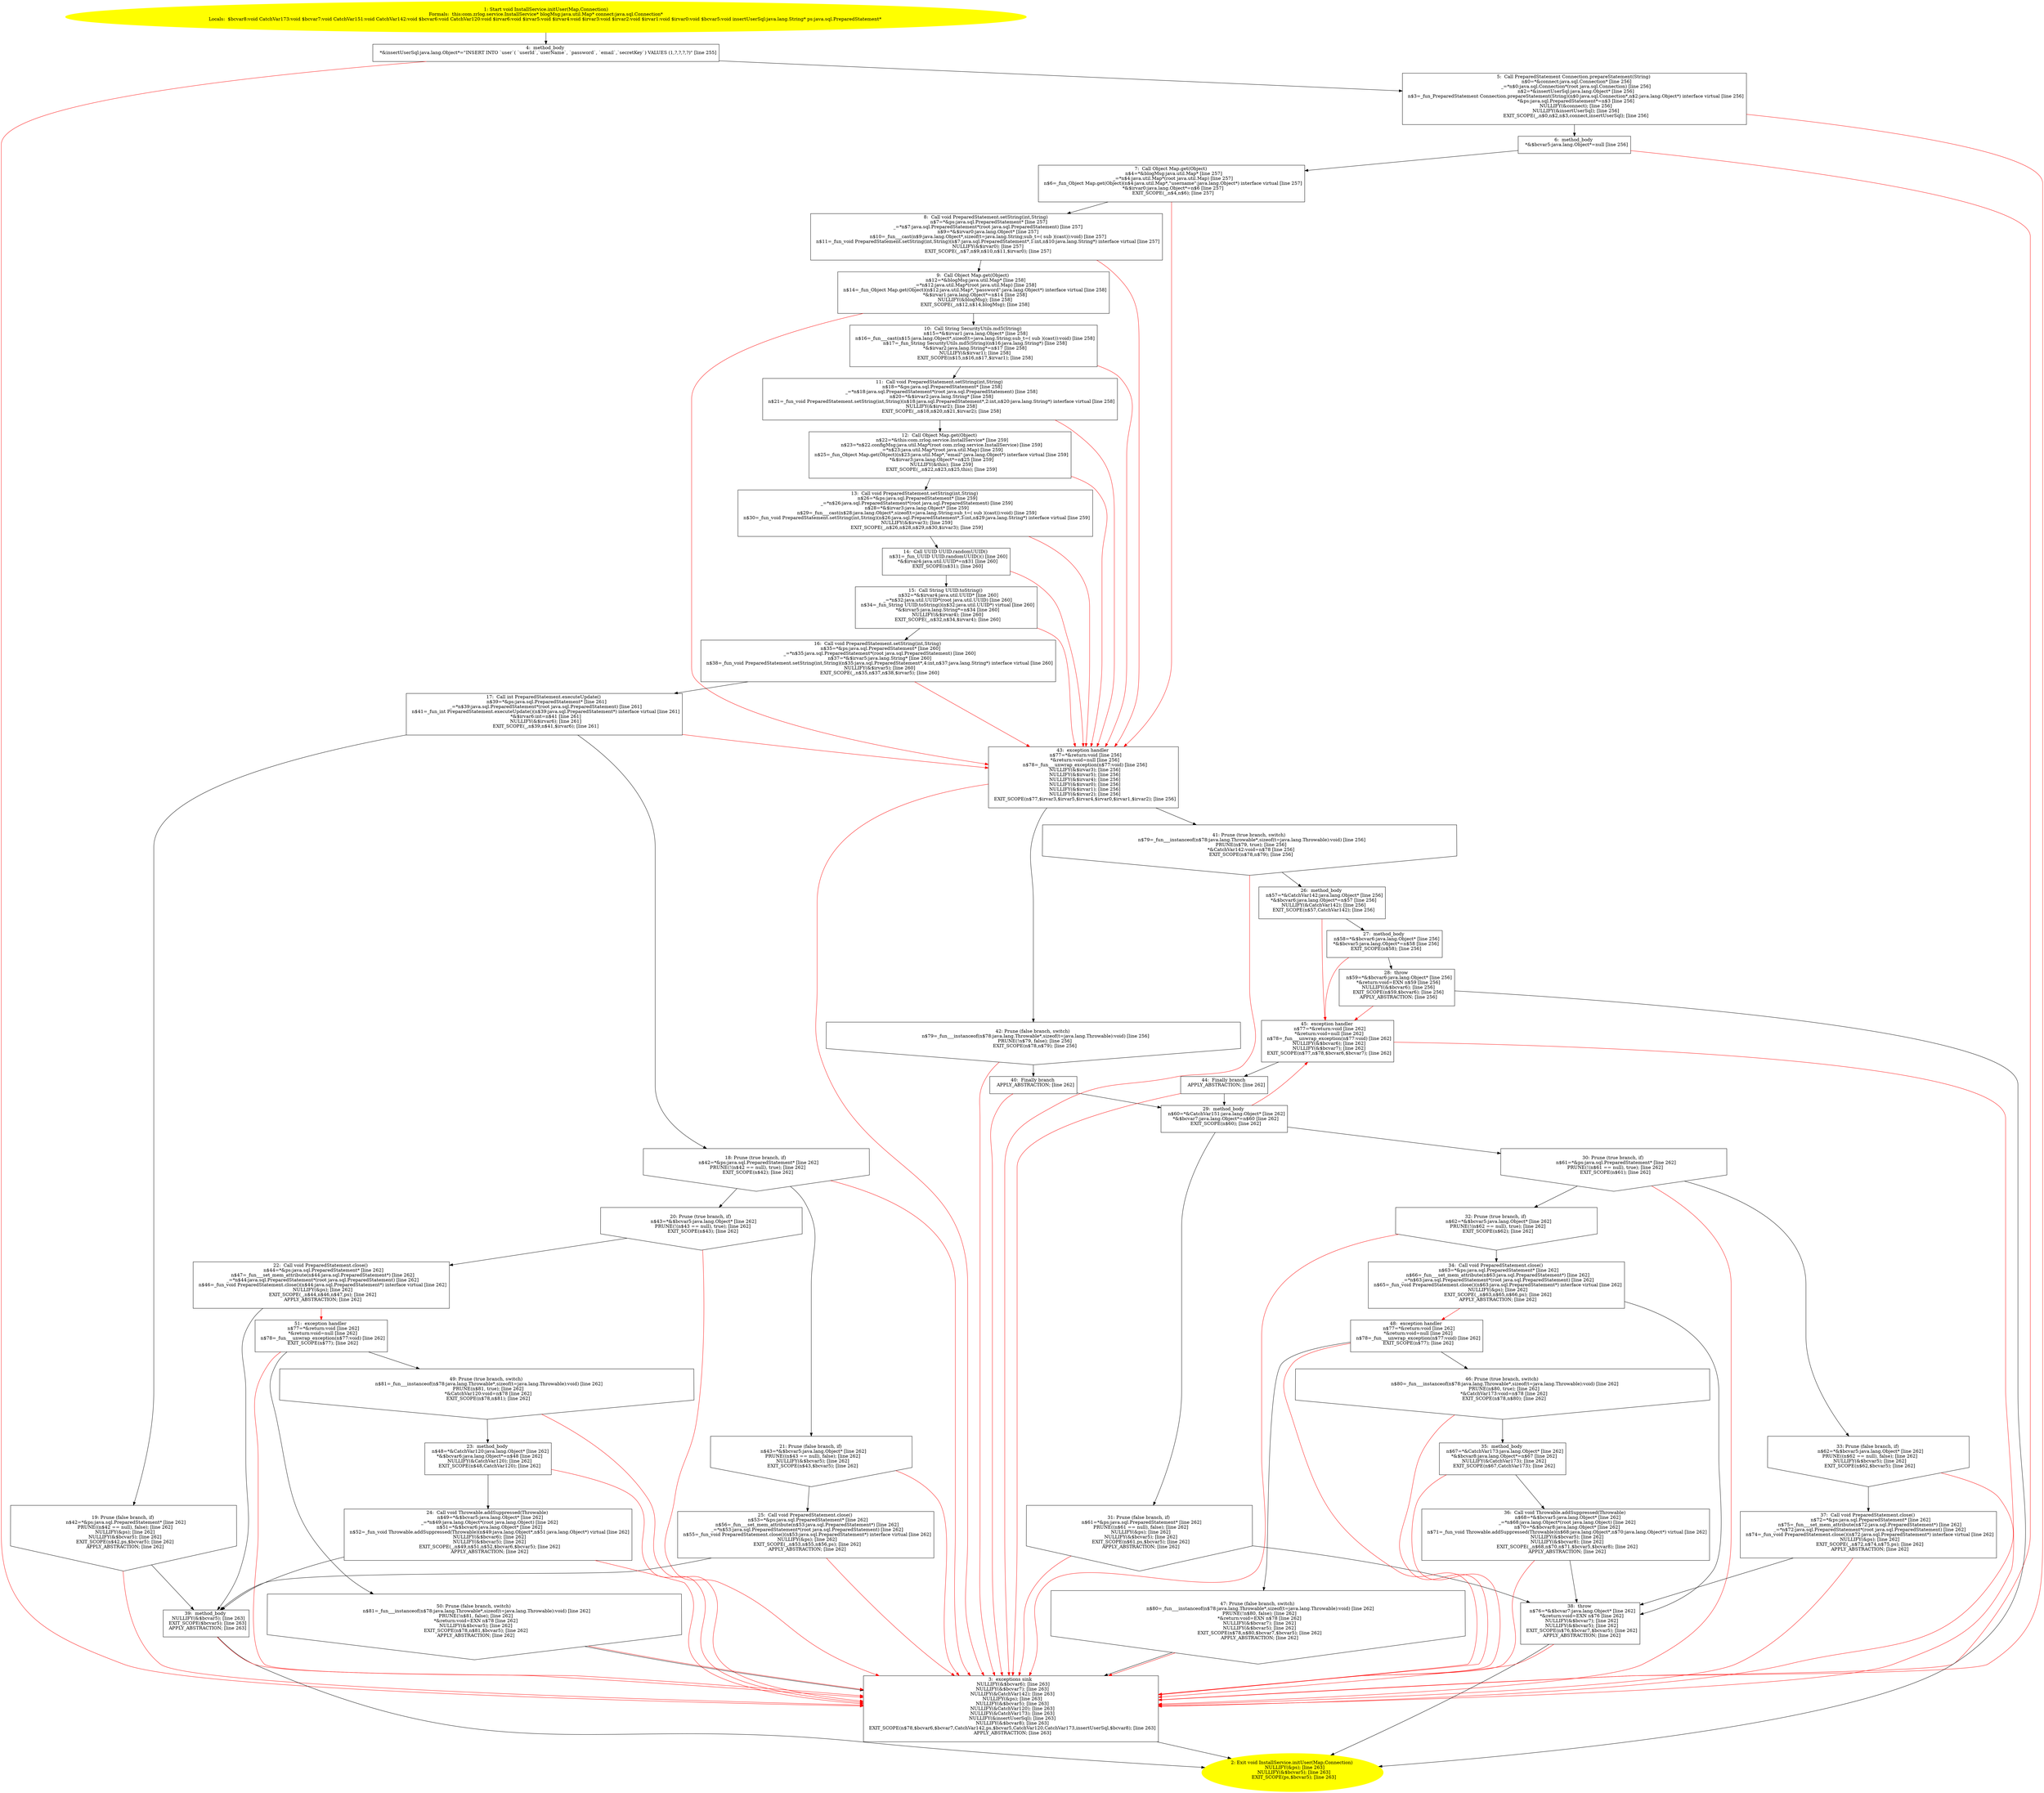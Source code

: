 /* @generated */
digraph cfg {
"com.zrlog.service.InstallService.initUser(java.util.Map,java.sql.Connection):void.2f64af1776aefc30ff9d631be40a7715_1" [label="1: Start void InstallService.initUser(Map,Connection)\nFormals:  this:com.zrlog.service.InstallService* blogMsg:java.util.Map* connect:java.sql.Connection*\nLocals:  $bcvar8:void CatchVar173:void $bcvar7:void CatchVar151:void CatchVar142:void $bcvar6:void CatchVar120:void $irvar6:void $irvar5:void $irvar4:void $irvar3:void $irvar2:void $irvar1:void $irvar0:void $bcvar5:void insertUserSql:java.lang.String* ps:java.sql.PreparedStatement* \n  " color=yellow style=filled]
	

	 "com.zrlog.service.InstallService.initUser(java.util.Map,java.sql.Connection):void.2f64af1776aefc30ff9d631be40a7715_1" -> "com.zrlog.service.InstallService.initUser(java.util.Map,java.sql.Connection):void.2f64af1776aefc30ff9d631be40a7715_4" ;
"com.zrlog.service.InstallService.initUser(java.util.Map,java.sql.Connection):void.2f64af1776aefc30ff9d631be40a7715_2" [label="2: Exit void InstallService.initUser(Map,Connection) \n   NULLIFY(&ps); [line 263]\n  NULLIFY(&$bcvar5); [line 263]\n  EXIT_SCOPE(ps,$bcvar5); [line 263]\n " color=yellow style=filled]
	

"com.zrlog.service.InstallService.initUser(java.util.Map,java.sql.Connection):void.2f64af1776aefc30ff9d631be40a7715_3" [label="3:  exceptions sink \n   NULLIFY(&$bcvar6); [line 263]\n  NULLIFY(&$bcvar7); [line 263]\n  NULLIFY(&CatchVar142); [line 263]\n  NULLIFY(&ps); [line 263]\n  NULLIFY(&$bcvar5); [line 263]\n  NULLIFY(&CatchVar120); [line 263]\n  NULLIFY(&CatchVar173); [line 263]\n  NULLIFY(&insertUserSql); [line 263]\n  NULLIFY(&$bcvar8); [line 263]\n  EXIT_SCOPE(n$78,$bcvar6,$bcvar7,CatchVar142,ps,$bcvar5,CatchVar120,CatchVar173,insertUserSql,$bcvar8); [line 263]\n  APPLY_ABSTRACTION; [line 263]\n " shape="box"]
	

	 "com.zrlog.service.InstallService.initUser(java.util.Map,java.sql.Connection):void.2f64af1776aefc30ff9d631be40a7715_3" -> "com.zrlog.service.InstallService.initUser(java.util.Map,java.sql.Connection):void.2f64af1776aefc30ff9d631be40a7715_2" ;
"com.zrlog.service.InstallService.initUser(java.util.Map,java.sql.Connection):void.2f64af1776aefc30ff9d631be40a7715_4" [label="4:  method_body \n   *&insertUserSql:java.lang.Object*=\"INSERT INTO `user`( `userId`,`userName`, `password`, `email`,`secretKey`) VALUES (1,?,?,?,?)\" [line 255]\n " shape="box"]
	

	 "com.zrlog.service.InstallService.initUser(java.util.Map,java.sql.Connection):void.2f64af1776aefc30ff9d631be40a7715_4" -> "com.zrlog.service.InstallService.initUser(java.util.Map,java.sql.Connection):void.2f64af1776aefc30ff9d631be40a7715_5" ;
	 "com.zrlog.service.InstallService.initUser(java.util.Map,java.sql.Connection):void.2f64af1776aefc30ff9d631be40a7715_4" -> "com.zrlog.service.InstallService.initUser(java.util.Map,java.sql.Connection):void.2f64af1776aefc30ff9d631be40a7715_3" [color="red" ];
"com.zrlog.service.InstallService.initUser(java.util.Map,java.sql.Connection):void.2f64af1776aefc30ff9d631be40a7715_5" [label="5:  Call PreparedStatement Connection.prepareStatement(String) \n   n$0=*&connect:java.sql.Connection* [line 256]\n  _=*n$0:java.sql.Connection*(root java.sql.Connection) [line 256]\n  n$2=*&insertUserSql:java.lang.Object* [line 256]\n  n$3=_fun_PreparedStatement Connection.prepareStatement(String)(n$0:java.sql.Connection*,n$2:java.lang.Object*) interface virtual [line 256]\n  *&ps:java.sql.PreparedStatement*=n$3 [line 256]\n  NULLIFY(&connect); [line 256]\n  NULLIFY(&insertUserSql); [line 256]\n  EXIT_SCOPE(_,n$0,n$2,n$3,connect,insertUserSql); [line 256]\n " shape="box"]
	

	 "com.zrlog.service.InstallService.initUser(java.util.Map,java.sql.Connection):void.2f64af1776aefc30ff9d631be40a7715_5" -> "com.zrlog.service.InstallService.initUser(java.util.Map,java.sql.Connection):void.2f64af1776aefc30ff9d631be40a7715_6" ;
	 "com.zrlog.service.InstallService.initUser(java.util.Map,java.sql.Connection):void.2f64af1776aefc30ff9d631be40a7715_5" -> "com.zrlog.service.InstallService.initUser(java.util.Map,java.sql.Connection):void.2f64af1776aefc30ff9d631be40a7715_3" [color="red" ];
"com.zrlog.service.InstallService.initUser(java.util.Map,java.sql.Connection):void.2f64af1776aefc30ff9d631be40a7715_6" [label="6:  method_body \n   *&$bcvar5:java.lang.Object*=null [line 256]\n " shape="box"]
	

	 "com.zrlog.service.InstallService.initUser(java.util.Map,java.sql.Connection):void.2f64af1776aefc30ff9d631be40a7715_6" -> "com.zrlog.service.InstallService.initUser(java.util.Map,java.sql.Connection):void.2f64af1776aefc30ff9d631be40a7715_7" ;
	 "com.zrlog.service.InstallService.initUser(java.util.Map,java.sql.Connection):void.2f64af1776aefc30ff9d631be40a7715_6" -> "com.zrlog.service.InstallService.initUser(java.util.Map,java.sql.Connection):void.2f64af1776aefc30ff9d631be40a7715_3" [color="red" ];
"com.zrlog.service.InstallService.initUser(java.util.Map,java.sql.Connection):void.2f64af1776aefc30ff9d631be40a7715_7" [label="7:  Call Object Map.get(Object) \n   n$4=*&blogMsg:java.util.Map* [line 257]\n  _=*n$4:java.util.Map*(root java.util.Map) [line 257]\n  n$6=_fun_Object Map.get(Object)(n$4:java.util.Map*,\"username\":java.lang.Object*) interface virtual [line 257]\n  *&$irvar0:java.lang.Object*=n$6 [line 257]\n  EXIT_SCOPE(_,n$4,n$6); [line 257]\n " shape="box"]
	

	 "com.zrlog.service.InstallService.initUser(java.util.Map,java.sql.Connection):void.2f64af1776aefc30ff9d631be40a7715_7" -> "com.zrlog.service.InstallService.initUser(java.util.Map,java.sql.Connection):void.2f64af1776aefc30ff9d631be40a7715_8" ;
	 "com.zrlog.service.InstallService.initUser(java.util.Map,java.sql.Connection):void.2f64af1776aefc30ff9d631be40a7715_7" -> "com.zrlog.service.InstallService.initUser(java.util.Map,java.sql.Connection):void.2f64af1776aefc30ff9d631be40a7715_43" [color="red" ];
"com.zrlog.service.InstallService.initUser(java.util.Map,java.sql.Connection):void.2f64af1776aefc30ff9d631be40a7715_8" [label="8:  Call void PreparedStatement.setString(int,String) \n   n$7=*&ps:java.sql.PreparedStatement* [line 257]\n  _=*n$7:java.sql.PreparedStatement*(root java.sql.PreparedStatement) [line 257]\n  n$9=*&$irvar0:java.lang.Object* [line 257]\n  n$10=_fun___cast(n$9:java.lang.Object*,sizeof(t=java.lang.String;sub_t=( sub )(cast)):void) [line 257]\n  n$11=_fun_void PreparedStatement.setString(int,String)(n$7:java.sql.PreparedStatement*,1:int,n$10:java.lang.String*) interface virtual [line 257]\n  NULLIFY(&$irvar0); [line 257]\n  EXIT_SCOPE(_,n$7,n$9,n$10,n$11,$irvar0); [line 257]\n " shape="box"]
	

	 "com.zrlog.service.InstallService.initUser(java.util.Map,java.sql.Connection):void.2f64af1776aefc30ff9d631be40a7715_8" -> "com.zrlog.service.InstallService.initUser(java.util.Map,java.sql.Connection):void.2f64af1776aefc30ff9d631be40a7715_9" ;
	 "com.zrlog.service.InstallService.initUser(java.util.Map,java.sql.Connection):void.2f64af1776aefc30ff9d631be40a7715_8" -> "com.zrlog.service.InstallService.initUser(java.util.Map,java.sql.Connection):void.2f64af1776aefc30ff9d631be40a7715_43" [color="red" ];
"com.zrlog.service.InstallService.initUser(java.util.Map,java.sql.Connection):void.2f64af1776aefc30ff9d631be40a7715_9" [label="9:  Call Object Map.get(Object) \n   n$12=*&blogMsg:java.util.Map* [line 258]\n  _=*n$12:java.util.Map*(root java.util.Map) [line 258]\n  n$14=_fun_Object Map.get(Object)(n$12:java.util.Map*,\"password\":java.lang.Object*) interface virtual [line 258]\n  *&$irvar1:java.lang.Object*=n$14 [line 258]\n  NULLIFY(&blogMsg); [line 258]\n  EXIT_SCOPE(_,n$12,n$14,blogMsg); [line 258]\n " shape="box"]
	

	 "com.zrlog.service.InstallService.initUser(java.util.Map,java.sql.Connection):void.2f64af1776aefc30ff9d631be40a7715_9" -> "com.zrlog.service.InstallService.initUser(java.util.Map,java.sql.Connection):void.2f64af1776aefc30ff9d631be40a7715_10" ;
	 "com.zrlog.service.InstallService.initUser(java.util.Map,java.sql.Connection):void.2f64af1776aefc30ff9d631be40a7715_9" -> "com.zrlog.service.InstallService.initUser(java.util.Map,java.sql.Connection):void.2f64af1776aefc30ff9d631be40a7715_43" [color="red" ];
"com.zrlog.service.InstallService.initUser(java.util.Map,java.sql.Connection):void.2f64af1776aefc30ff9d631be40a7715_10" [label="10:  Call String SecurityUtils.md5(String) \n   n$15=*&$irvar1:java.lang.Object* [line 258]\n  n$16=_fun___cast(n$15:java.lang.Object*,sizeof(t=java.lang.String;sub_t=( sub )(cast)):void) [line 258]\n  n$17=_fun_String SecurityUtils.md5(String)(n$16:java.lang.String*) [line 258]\n  *&$irvar2:java.lang.String*=n$17 [line 258]\n  NULLIFY(&$irvar1); [line 258]\n  EXIT_SCOPE(n$15,n$16,n$17,$irvar1); [line 258]\n " shape="box"]
	

	 "com.zrlog.service.InstallService.initUser(java.util.Map,java.sql.Connection):void.2f64af1776aefc30ff9d631be40a7715_10" -> "com.zrlog.service.InstallService.initUser(java.util.Map,java.sql.Connection):void.2f64af1776aefc30ff9d631be40a7715_11" ;
	 "com.zrlog.service.InstallService.initUser(java.util.Map,java.sql.Connection):void.2f64af1776aefc30ff9d631be40a7715_10" -> "com.zrlog.service.InstallService.initUser(java.util.Map,java.sql.Connection):void.2f64af1776aefc30ff9d631be40a7715_43" [color="red" ];
"com.zrlog.service.InstallService.initUser(java.util.Map,java.sql.Connection):void.2f64af1776aefc30ff9d631be40a7715_11" [label="11:  Call void PreparedStatement.setString(int,String) \n   n$18=*&ps:java.sql.PreparedStatement* [line 258]\n  _=*n$18:java.sql.PreparedStatement*(root java.sql.PreparedStatement) [line 258]\n  n$20=*&$irvar2:java.lang.String* [line 258]\n  n$21=_fun_void PreparedStatement.setString(int,String)(n$18:java.sql.PreparedStatement*,2:int,n$20:java.lang.String*) interface virtual [line 258]\n  NULLIFY(&$irvar2); [line 258]\n  EXIT_SCOPE(_,n$18,n$20,n$21,$irvar2); [line 258]\n " shape="box"]
	

	 "com.zrlog.service.InstallService.initUser(java.util.Map,java.sql.Connection):void.2f64af1776aefc30ff9d631be40a7715_11" -> "com.zrlog.service.InstallService.initUser(java.util.Map,java.sql.Connection):void.2f64af1776aefc30ff9d631be40a7715_12" ;
	 "com.zrlog.service.InstallService.initUser(java.util.Map,java.sql.Connection):void.2f64af1776aefc30ff9d631be40a7715_11" -> "com.zrlog.service.InstallService.initUser(java.util.Map,java.sql.Connection):void.2f64af1776aefc30ff9d631be40a7715_43" [color="red" ];
"com.zrlog.service.InstallService.initUser(java.util.Map,java.sql.Connection):void.2f64af1776aefc30ff9d631be40a7715_12" [label="12:  Call Object Map.get(Object) \n   n$22=*&this:com.zrlog.service.InstallService* [line 259]\n  n$23=*n$22.configMsg:java.util.Map*(root com.zrlog.service.InstallService) [line 259]\n  _=*n$23:java.util.Map*(root java.util.Map) [line 259]\n  n$25=_fun_Object Map.get(Object)(n$23:java.util.Map*,\"email\":java.lang.Object*) interface virtual [line 259]\n  *&$irvar3:java.lang.Object*=n$25 [line 259]\n  NULLIFY(&this); [line 259]\n  EXIT_SCOPE(_,n$22,n$23,n$25,this); [line 259]\n " shape="box"]
	

	 "com.zrlog.service.InstallService.initUser(java.util.Map,java.sql.Connection):void.2f64af1776aefc30ff9d631be40a7715_12" -> "com.zrlog.service.InstallService.initUser(java.util.Map,java.sql.Connection):void.2f64af1776aefc30ff9d631be40a7715_13" ;
	 "com.zrlog.service.InstallService.initUser(java.util.Map,java.sql.Connection):void.2f64af1776aefc30ff9d631be40a7715_12" -> "com.zrlog.service.InstallService.initUser(java.util.Map,java.sql.Connection):void.2f64af1776aefc30ff9d631be40a7715_43" [color="red" ];
"com.zrlog.service.InstallService.initUser(java.util.Map,java.sql.Connection):void.2f64af1776aefc30ff9d631be40a7715_13" [label="13:  Call void PreparedStatement.setString(int,String) \n   n$26=*&ps:java.sql.PreparedStatement* [line 259]\n  _=*n$26:java.sql.PreparedStatement*(root java.sql.PreparedStatement) [line 259]\n  n$28=*&$irvar3:java.lang.Object* [line 259]\n  n$29=_fun___cast(n$28:java.lang.Object*,sizeof(t=java.lang.String;sub_t=( sub )(cast)):void) [line 259]\n  n$30=_fun_void PreparedStatement.setString(int,String)(n$26:java.sql.PreparedStatement*,3:int,n$29:java.lang.String*) interface virtual [line 259]\n  NULLIFY(&$irvar3); [line 259]\n  EXIT_SCOPE(_,n$26,n$28,n$29,n$30,$irvar3); [line 259]\n " shape="box"]
	

	 "com.zrlog.service.InstallService.initUser(java.util.Map,java.sql.Connection):void.2f64af1776aefc30ff9d631be40a7715_13" -> "com.zrlog.service.InstallService.initUser(java.util.Map,java.sql.Connection):void.2f64af1776aefc30ff9d631be40a7715_14" ;
	 "com.zrlog.service.InstallService.initUser(java.util.Map,java.sql.Connection):void.2f64af1776aefc30ff9d631be40a7715_13" -> "com.zrlog.service.InstallService.initUser(java.util.Map,java.sql.Connection):void.2f64af1776aefc30ff9d631be40a7715_43" [color="red" ];
"com.zrlog.service.InstallService.initUser(java.util.Map,java.sql.Connection):void.2f64af1776aefc30ff9d631be40a7715_14" [label="14:  Call UUID UUID.randomUUID() \n   n$31=_fun_UUID UUID.randomUUID()() [line 260]\n  *&$irvar4:java.util.UUID*=n$31 [line 260]\n  EXIT_SCOPE(n$31); [line 260]\n " shape="box"]
	

	 "com.zrlog.service.InstallService.initUser(java.util.Map,java.sql.Connection):void.2f64af1776aefc30ff9d631be40a7715_14" -> "com.zrlog.service.InstallService.initUser(java.util.Map,java.sql.Connection):void.2f64af1776aefc30ff9d631be40a7715_15" ;
	 "com.zrlog.service.InstallService.initUser(java.util.Map,java.sql.Connection):void.2f64af1776aefc30ff9d631be40a7715_14" -> "com.zrlog.service.InstallService.initUser(java.util.Map,java.sql.Connection):void.2f64af1776aefc30ff9d631be40a7715_43" [color="red" ];
"com.zrlog.service.InstallService.initUser(java.util.Map,java.sql.Connection):void.2f64af1776aefc30ff9d631be40a7715_15" [label="15:  Call String UUID.toString() \n   n$32=*&$irvar4:java.util.UUID* [line 260]\n  _=*n$32:java.util.UUID*(root java.util.UUID) [line 260]\n  n$34=_fun_String UUID.toString()(n$32:java.util.UUID*) virtual [line 260]\n  *&$irvar5:java.lang.String*=n$34 [line 260]\n  NULLIFY(&$irvar4); [line 260]\n  EXIT_SCOPE(_,n$32,n$34,$irvar4); [line 260]\n " shape="box"]
	

	 "com.zrlog.service.InstallService.initUser(java.util.Map,java.sql.Connection):void.2f64af1776aefc30ff9d631be40a7715_15" -> "com.zrlog.service.InstallService.initUser(java.util.Map,java.sql.Connection):void.2f64af1776aefc30ff9d631be40a7715_16" ;
	 "com.zrlog.service.InstallService.initUser(java.util.Map,java.sql.Connection):void.2f64af1776aefc30ff9d631be40a7715_15" -> "com.zrlog.service.InstallService.initUser(java.util.Map,java.sql.Connection):void.2f64af1776aefc30ff9d631be40a7715_43" [color="red" ];
"com.zrlog.service.InstallService.initUser(java.util.Map,java.sql.Connection):void.2f64af1776aefc30ff9d631be40a7715_16" [label="16:  Call void PreparedStatement.setString(int,String) \n   n$35=*&ps:java.sql.PreparedStatement* [line 260]\n  _=*n$35:java.sql.PreparedStatement*(root java.sql.PreparedStatement) [line 260]\n  n$37=*&$irvar5:java.lang.String* [line 260]\n  n$38=_fun_void PreparedStatement.setString(int,String)(n$35:java.sql.PreparedStatement*,4:int,n$37:java.lang.String*) interface virtual [line 260]\n  NULLIFY(&$irvar5); [line 260]\n  EXIT_SCOPE(_,n$35,n$37,n$38,$irvar5); [line 260]\n " shape="box"]
	

	 "com.zrlog.service.InstallService.initUser(java.util.Map,java.sql.Connection):void.2f64af1776aefc30ff9d631be40a7715_16" -> "com.zrlog.service.InstallService.initUser(java.util.Map,java.sql.Connection):void.2f64af1776aefc30ff9d631be40a7715_17" ;
	 "com.zrlog.service.InstallService.initUser(java.util.Map,java.sql.Connection):void.2f64af1776aefc30ff9d631be40a7715_16" -> "com.zrlog.service.InstallService.initUser(java.util.Map,java.sql.Connection):void.2f64af1776aefc30ff9d631be40a7715_43" [color="red" ];
"com.zrlog.service.InstallService.initUser(java.util.Map,java.sql.Connection):void.2f64af1776aefc30ff9d631be40a7715_17" [label="17:  Call int PreparedStatement.executeUpdate() \n   n$39=*&ps:java.sql.PreparedStatement* [line 261]\n  _=*n$39:java.sql.PreparedStatement*(root java.sql.PreparedStatement) [line 261]\n  n$41=_fun_int PreparedStatement.executeUpdate()(n$39:java.sql.PreparedStatement*) interface virtual [line 261]\n  *&$irvar6:int=n$41 [line 261]\n  NULLIFY(&$irvar6); [line 261]\n  EXIT_SCOPE(_,n$39,n$41,$irvar6); [line 261]\n " shape="box"]
	

	 "com.zrlog.service.InstallService.initUser(java.util.Map,java.sql.Connection):void.2f64af1776aefc30ff9d631be40a7715_17" -> "com.zrlog.service.InstallService.initUser(java.util.Map,java.sql.Connection):void.2f64af1776aefc30ff9d631be40a7715_18" ;
	 "com.zrlog.service.InstallService.initUser(java.util.Map,java.sql.Connection):void.2f64af1776aefc30ff9d631be40a7715_17" -> "com.zrlog.service.InstallService.initUser(java.util.Map,java.sql.Connection):void.2f64af1776aefc30ff9d631be40a7715_19" ;
	 "com.zrlog.service.InstallService.initUser(java.util.Map,java.sql.Connection):void.2f64af1776aefc30ff9d631be40a7715_17" -> "com.zrlog.service.InstallService.initUser(java.util.Map,java.sql.Connection):void.2f64af1776aefc30ff9d631be40a7715_43" [color="red" ];
"com.zrlog.service.InstallService.initUser(java.util.Map,java.sql.Connection):void.2f64af1776aefc30ff9d631be40a7715_18" [label="18: Prune (true branch, if) \n   n$42=*&ps:java.sql.PreparedStatement* [line 262]\n  PRUNE(!(n$42 == null), true); [line 262]\n  EXIT_SCOPE(n$42); [line 262]\n " shape="invhouse"]
	

	 "com.zrlog.service.InstallService.initUser(java.util.Map,java.sql.Connection):void.2f64af1776aefc30ff9d631be40a7715_18" -> "com.zrlog.service.InstallService.initUser(java.util.Map,java.sql.Connection):void.2f64af1776aefc30ff9d631be40a7715_20" ;
	 "com.zrlog.service.InstallService.initUser(java.util.Map,java.sql.Connection):void.2f64af1776aefc30ff9d631be40a7715_18" -> "com.zrlog.service.InstallService.initUser(java.util.Map,java.sql.Connection):void.2f64af1776aefc30ff9d631be40a7715_21" ;
	 "com.zrlog.service.InstallService.initUser(java.util.Map,java.sql.Connection):void.2f64af1776aefc30ff9d631be40a7715_18" -> "com.zrlog.service.InstallService.initUser(java.util.Map,java.sql.Connection):void.2f64af1776aefc30ff9d631be40a7715_3" [color="red" ];
"com.zrlog.service.InstallService.initUser(java.util.Map,java.sql.Connection):void.2f64af1776aefc30ff9d631be40a7715_19" [label="19: Prune (false branch, if) \n   n$42=*&ps:java.sql.PreparedStatement* [line 262]\n  PRUNE((n$42 == null), false); [line 262]\n  NULLIFY(&ps); [line 262]\n  NULLIFY(&$bcvar5); [line 262]\n  EXIT_SCOPE(n$42,ps,$bcvar5); [line 262]\n  APPLY_ABSTRACTION; [line 262]\n " shape="invhouse"]
	

	 "com.zrlog.service.InstallService.initUser(java.util.Map,java.sql.Connection):void.2f64af1776aefc30ff9d631be40a7715_19" -> "com.zrlog.service.InstallService.initUser(java.util.Map,java.sql.Connection):void.2f64af1776aefc30ff9d631be40a7715_39" ;
	 "com.zrlog.service.InstallService.initUser(java.util.Map,java.sql.Connection):void.2f64af1776aefc30ff9d631be40a7715_19" -> "com.zrlog.service.InstallService.initUser(java.util.Map,java.sql.Connection):void.2f64af1776aefc30ff9d631be40a7715_3" [color="red" ];
"com.zrlog.service.InstallService.initUser(java.util.Map,java.sql.Connection):void.2f64af1776aefc30ff9d631be40a7715_20" [label="20: Prune (true branch, if) \n   n$43=*&$bcvar5:java.lang.Object* [line 262]\n  PRUNE(!(n$43 == null), true); [line 262]\n  EXIT_SCOPE(n$43); [line 262]\n " shape="invhouse"]
	

	 "com.zrlog.service.InstallService.initUser(java.util.Map,java.sql.Connection):void.2f64af1776aefc30ff9d631be40a7715_20" -> "com.zrlog.service.InstallService.initUser(java.util.Map,java.sql.Connection):void.2f64af1776aefc30ff9d631be40a7715_22" ;
	 "com.zrlog.service.InstallService.initUser(java.util.Map,java.sql.Connection):void.2f64af1776aefc30ff9d631be40a7715_20" -> "com.zrlog.service.InstallService.initUser(java.util.Map,java.sql.Connection):void.2f64af1776aefc30ff9d631be40a7715_3" [color="red" ];
"com.zrlog.service.InstallService.initUser(java.util.Map,java.sql.Connection):void.2f64af1776aefc30ff9d631be40a7715_21" [label="21: Prune (false branch, if) \n   n$43=*&$bcvar5:java.lang.Object* [line 262]\n  PRUNE((n$43 == null), false); [line 262]\n  NULLIFY(&$bcvar5); [line 262]\n  EXIT_SCOPE(n$43,$bcvar5); [line 262]\n " shape="invhouse"]
	

	 "com.zrlog.service.InstallService.initUser(java.util.Map,java.sql.Connection):void.2f64af1776aefc30ff9d631be40a7715_21" -> "com.zrlog.service.InstallService.initUser(java.util.Map,java.sql.Connection):void.2f64af1776aefc30ff9d631be40a7715_25" ;
	 "com.zrlog.service.InstallService.initUser(java.util.Map,java.sql.Connection):void.2f64af1776aefc30ff9d631be40a7715_21" -> "com.zrlog.service.InstallService.initUser(java.util.Map,java.sql.Connection):void.2f64af1776aefc30ff9d631be40a7715_3" [color="red" ];
"com.zrlog.service.InstallService.initUser(java.util.Map,java.sql.Connection):void.2f64af1776aefc30ff9d631be40a7715_22" [label="22:  Call void PreparedStatement.close() \n   n$44=*&ps:java.sql.PreparedStatement* [line 262]\n  n$47=_fun___set_mem_attribute(n$44:java.sql.PreparedStatement*) [line 262]\n  _=*n$44:java.sql.PreparedStatement*(root java.sql.PreparedStatement) [line 262]\n  n$46=_fun_void PreparedStatement.close()(n$44:java.sql.PreparedStatement*) interface virtual [line 262]\n  NULLIFY(&ps); [line 262]\n  EXIT_SCOPE(_,n$44,n$46,n$47,ps); [line 262]\n  APPLY_ABSTRACTION; [line 262]\n " shape="box"]
	

	 "com.zrlog.service.InstallService.initUser(java.util.Map,java.sql.Connection):void.2f64af1776aefc30ff9d631be40a7715_22" -> "com.zrlog.service.InstallService.initUser(java.util.Map,java.sql.Connection):void.2f64af1776aefc30ff9d631be40a7715_39" ;
	 "com.zrlog.service.InstallService.initUser(java.util.Map,java.sql.Connection):void.2f64af1776aefc30ff9d631be40a7715_22" -> "com.zrlog.service.InstallService.initUser(java.util.Map,java.sql.Connection):void.2f64af1776aefc30ff9d631be40a7715_51" [color="red" ];
"com.zrlog.service.InstallService.initUser(java.util.Map,java.sql.Connection):void.2f64af1776aefc30ff9d631be40a7715_23" [label="23:  method_body \n   n$48=*&CatchVar120:java.lang.Object* [line 262]\n  *&$bcvar6:java.lang.Object*=n$48 [line 262]\n  NULLIFY(&CatchVar120); [line 262]\n  EXIT_SCOPE(n$48,CatchVar120); [line 262]\n " shape="box"]
	

	 "com.zrlog.service.InstallService.initUser(java.util.Map,java.sql.Connection):void.2f64af1776aefc30ff9d631be40a7715_23" -> "com.zrlog.service.InstallService.initUser(java.util.Map,java.sql.Connection):void.2f64af1776aefc30ff9d631be40a7715_24" ;
	 "com.zrlog.service.InstallService.initUser(java.util.Map,java.sql.Connection):void.2f64af1776aefc30ff9d631be40a7715_23" -> "com.zrlog.service.InstallService.initUser(java.util.Map,java.sql.Connection):void.2f64af1776aefc30ff9d631be40a7715_3" [color="red" ];
"com.zrlog.service.InstallService.initUser(java.util.Map,java.sql.Connection):void.2f64af1776aefc30ff9d631be40a7715_24" [label="24:  Call void Throwable.addSuppressed(Throwable) \n   n$49=*&$bcvar5:java.lang.Object* [line 262]\n  _=*n$49:java.lang.Object*(root java.lang.Object) [line 262]\n  n$51=*&$bcvar6:java.lang.Object* [line 262]\n  n$52=_fun_void Throwable.addSuppressed(Throwable)(n$49:java.lang.Object*,n$51:java.lang.Object*) virtual [line 262]\n  NULLIFY(&$bcvar6); [line 262]\n  NULLIFY(&$bcvar5); [line 262]\n  EXIT_SCOPE(_,n$49,n$51,n$52,$bcvar6,$bcvar5); [line 262]\n  APPLY_ABSTRACTION; [line 262]\n " shape="box"]
	

	 "com.zrlog.service.InstallService.initUser(java.util.Map,java.sql.Connection):void.2f64af1776aefc30ff9d631be40a7715_24" -> "com.zrlog.service.InstallService.initUser(java.util.Map,java.sql.Connection):void.2f64af1776aefc30ff9d631be40a7715_39" ;
	 "com.zrlog.service.InstallService.initUser(java.util.Map,java.sql.Connection):void.2f64af1776aefc30ff9d631be40a7715_24" -> "com.zrlog.service.InstallService.initUser(java.util.Map,java.sql.Connection):void.2f64af1776aefc30ff9d631be40a7715_3" [color="red" ];
"com.zrlog.service.InstallService.initUser(java.util.Map,java.sql.Connection):void.2f64af1776aefc30ff9d631be40a7715_25" [label="25:  Call void PreparedStatement.close() \n   n$53=*&ps:java.sql.PreparedStatement* [line 262]\n  n$56=_fun___set_mem_attribute(n$53:java.sql.PreparedStatement*) [line 262]\n  _=*n$53:java.sql.PreparedStatement*(root java.sql.PreparedStatement) [line 262]\n  n$55=_fun_void PreparedStatement.close()(n$53:java.sql.PreparedStatement*) interface virtual [line 262]\n  NULLIFY(&ps); [line 262]\n  EXIT_SCOPE(_,n$53,n$55,n$56,ps); [line 262]\n  APPLY_ABSTRACTION; [line 262]\n " shape="box"]
	

	 "com.zrlog.service.InstallService.initUser(java.util.Map,java.sql.Connection):void.2f64af1776aefc30ff9d631be40a7715_25" -> "com.zrlog.service.InstallService.initUser(java.util.Map,java.sql.Connection):void.2f64af1776aefc30ff9d631be40a7715_39" ;
	 "com.zrlog.service.InstallService.initUser(java.util.Map,java.sql.Connection):void.2f64af1776aefc30ff9d631be40a7715_25" -> "com.zrlog.service.InstallService.initUser(java.util.Map,java.sql.Connection):void.2f64af1776aefc30ff9d631be40a7715_3" [color="red" ];
"com.zrlog.service.InstallService.initUser(java.util.Map,java.sql.Connection):void.2f64af1776aefc30ff9d631be40a7715_26" [label="26:  method_body \n   n$57=*&CatchVar142:java.lang.Object* [line 256]\n  *&$bcvar6:java.lang.Object*=n$57 [line 256]\n  NULLIFY(&CatchVar142); [line 256]\n  EXIT_SCOPE(n$57,CatchVar142); [line 256]\n " shape="box"]
	

	 "com.zrlog.service.InstallService.initUser(java.util.Map,java.sql.Connection):void.2f64af1776aefc30ff9d631be40a7715_26" -> "com.zrlog.service.InstallService.initUser(java.util.Map,java.sql.Connection):void.2f64af1776aefc30ff9d631be40a7715_27" ;
	 "com.zrlog.service.InstallService.initUser(java.util.Map,java.sql.Connection):void.2f64af1776aefc30ff9d631be40a7715_26" -> "com.zrlog.service.InstallService.initUser(java.util.Map,java.sql.Connection):void.2f64af1776aefc30ff9d631be40a7715_45" [color="red" ];
"com.zrlog.service.InstallService.initUser(java.util.Map,java.sql.Connection):void.2f64af1776aefc30ff9d631be40a7715_27" [label="27:  method_body \n   n$58=*&$bcvar6:java.lang.Object* [line 256]\n  *&$bcvar5:java.lang.Object*=n$58 [line 256]\n  EXIT_SCOPE(n$58); [line 256]\n " shape="box"]
	

	 "com.zrlog.service.InstallService.initUser(java.util.Map,java.sql.Connection):void.2f64af1776aefc30ff9d631be40a7715_27" -> "com.zrlog.service.InstallService.initUser(java.util.Map,java.sql.Connection):void.2f64af1776aefc30ff9d631be40a7715_28" ;
	 "com.zrlog.service.InstallService.initUser(java.util.Map,java.sql.Connection):void.2f64af1776aefc30ff9d631be40a7715_27" -> "com.zrlog.service.InstallService.initUser(java.util.Map,java.sql.Connection):void.2f64af1776aefc30ff9d631be40a7715_45" [color="red" ];
"com.zrlog.service.InstallService.initUser(java.util.Map,java.sql.Connection):void.2f64af1776aefc30ff9d631be40a7715_28" [label="28:  throw \n   n$59=*&$bcvar6:java.lang.Object* [line 256]\n  *&return:void=EXN n$59 [line 256]\n  NULLIFY(&$bcvar6); [line 256]\n  EXIT_SCOPE(n$59,$bcvar6); [line 256]\n  APPLY_ABSTRACTION; [line 256]\n " shape="box"]
	

	 "com.zrlog.service.InstallService.initUser(java.util.Map,java.sql.Connection):void.2f64af1776aefc30ff9d631be40a7715_28" -> "com.zrlog.service.InstallService.initUser(java.util.Map,java.sql.Connection):void.2f64af1776aefc30ff9d631be40a7715_2" ;
	 "com.zrlog.service.InstallService.initUser(java.util.Map,java.sql.Connection):void.2f64af1776aefc30ff9d631be40a7715_28" -> "com.zrlog.service.InstallService.initUser(java.util.Map,java.sql.Connection):void.2f64af1776aefc30ff9d631be40a7715_45" [color="red" ];
"com.zrlog.service.InstallService.initUser(java.util.Map,java.sql.Connection):void.2f64af1776aefc30ff9d631be40a7715_29" [label="29:  method_body \n   n$60=*&CatchVar151:java.lang.Object* [line 262]\n  *&$bcvar7:java.lang.Object*=n$60 [line 262]\n  EXIT_SCOPE(n$60); [line 262]\n " shape="box"]
	

	 "com.zrlog.service.InstallService.initUser(java.util.Map,java.sql.Connection):void.2f64af1776aefc30ff9d631be40a7715_29" -> "com.zrlog.service.InstallService.initUser(java.util.Map,java.sql.Connection):void.2f64af1776aefc30ff9d631be40a7715_30" ;
	 "com.zrlog.service.InstallService.initUser(java.util.Map,java.sql.Connection):void.2f64af1776aefc30ff9d631be40a7715_29" -> "com.zrlog.service.InstallService.initUser(java.util.Map,java.sql.Connection):void.2f64af1776aefc30ff9d631be40a7715_31" ;
	 "com.zrlog.service.InstallService.initUser(java.util.Map,java.sql.Connection):void.2f64af1776aefc30ff9d631be40a7715_29" -> "com.zrlog.service.InstallService.initUser(java.util.Map,java.sql.Connection):void.2f64af1776aefc30ff9d631be40a7715_45" [color="red" ];
"com.zrlog.service.InstallService.initUser(java.util.Map,java.sql.Connection):void.2f64af1776aefc30ff9d631be40a7715_30" [label="30: Prune (true branch, if) \n   n$61=*&ps:java.sql.PreparedStatement* [line 262]\n  PRUNE(!(n$61 == null), true); [line 262]\n  EXIT_SCOPE(n$61); [line 262]\n " shape="invhouse"]
	

	 "com.zrlog.service.InstallService.initUser(java.util.Map,java.sql.Connection):void.2f64af1776aefc30ff9d631be40a7715_30" -> "com.zrlog.service.InstallService.initUser(java.util.Map,java.sql.Connection):void.2f64af1776aefc30ff9d631be40a7715_32" ;
	 "com.zrlog.service.InstallService.initUser(java.util.Map,java.sql.Connection):void.2f64af1776aefc30ff9d631be40a7715_30" -> "com.zrlog.service.InstallService.initUser(java.util.Map,java.sql.Connection):void.2f64af1776aefc30ff9d631be40a7715_33" ;
	 "com.zrlog.service.InstallService.initUser(java.util.Map,java.sql.Connection):void.2f64af1776aefc30ff9d631be40a7715_30" -> "com.zrlog.service.InstallService.initUser(java.util.Map,java.sql.Connection):void.2f64af1776aefc30ff9d631be40a7715_3" [color="red" ];
"com.zrlog.service.InstallService.initUser(java.util.Map,java.sql.Connection):void.2f64af1776aefc30ff9d631be40a7715_31" [label="31: Prune (false branch, if) \n   n$61=*&ps:java.sql.PreparedStatement* [line 262]\n  PRUNE((n$61 == null), false); [line 262]\n  NULLIFY(&ps); [line 262]\n  NULLIFY(&$bcvar5); [line 262]\n  EXIT_SCOPE(n$61,ps,$bcvar5); [line 262]\n  APPLY_ABSTRACTION; [line 262]\n " shape="invhouse"]
	

	 "com.zrlog.service.InstallService.initUser(java.util.Map,java.sql.Connection):void.2f64af1776aefc30ff9d631be40a7715_31" -> "com.zrlog.service.InstallService.initUser(java.util.Map,java.sql.Connection):void.2f64af1776aefc30ff9d631be40a7715_38" ;
	 "com.zrlog.service.InstallService.initUser(java.util.Map,java.sql.Connection):void.2f64af1776aefc30ff9d631be40a7715_31" -> "com.zrlog.service.InstallService.initUser(java.util.Map,java.sql.Connection):void.2f64af1776aefc30ff9d631be40a7715_3" [color="red" ];
"com.zrlog.service.InstallService.initUser(java.util.Map,java.sql.Connection):void.2f64af1776aefc30ff9d631be40a7715_32" [label="32: Prune (true branch, if) \n   n$62=*&$bcvar5:java.lang.Object* [line 262]\n  PRUNE(!(n$62 == null), true); [line 262]\n  EXIT_SCOPE(n$62); [line 262]\n " shape="invhouse"]
	

	 "com.zrlog.service.InstallService.initUser(java.util.Map,java.sql.Connection):void.2f64af1776aefc30ff9d631be40a7715_32" -> "com.zrlog.service.InstallService.initUser(java.util.Map,java.sql.Connection):void.2f64af1776aefc30ff9d631be40a7715_34" ;
	 "com.zrlog.service.InstallService.initUser(java.util.Map,java.sql.Connection):void.2f64af1776aefc30ff9d631be40a7715_32" -> "com.zrlog.service.InstallService.initUser(java.util.Map,java.sql.Connection):void.2f64af1776aefc30ff9d631be40a7715_3" [color="red" ];
"com.zrlog.service.InstallService.initUser(java.util.Map,java.sql.Connection):void.2f64af1776aefc30ff9d631be40a7715_33" [label="33: Prune (false branch, if) \n   n$62=*&$bcvar5:java.lang.Object* [line 262]\n  PRUNE((n$62 == null), false); [line 262]\n  NULLIFY(&$bcvar5); [line 262]\n  EXIT_SCOPE(n$62,$bcvar5); [line 262]\n " shape="invhouse"]
	

	 "com.zrlog.service.InstallService.initUser(java.util.Map,java.sql.Connection):void.2f64af1776aefc30ff9d631be40a7715_33" -> "com.zrlog.service.InstallService.initUser(java.util.Map,java.sql.Connection):void.2f64af1776aefc30ff9d631be40a7715_37" ;
	 "com.zrlog.service.InstallService.initUser(java.util.Map,java.sql.Connection):void.2f64af1776aefc30ff9d631be40a7715_33" -> "com.zrlog.service.InstallService.initUser(java.util.Map,java.sql.Connection):void.2f64af1776aefc30ff9d631be40a7715_3" [color="red" ];
"com.zrlog.service.InstallService.initUser(java.util.Map,java.sql.Connection):void.2f64af1776aefc30ff9d631be40a7715_34" [label="34:  Call void PreparedStatement.close() \n   n$63=*&ps:java.sql.PreparedStatement* [line 262]\n  n$66=_fun___set_mem_attribute(n$63:java.sql.PreparedStatement*) [line 262]\n  _=*n$63:java.sql.PreparedStatement*(root java.sql.PreparedStatement) [line 262]\n  n$65=_fun_void PreparedStatement.close()(n$63:java.sql.PreparedStatement*) interface virtual [line 262]\n  NULLIFY(&ps); [line 262]\n  EXIT_SCOPE(_,n$63,n$65,n$66,ps); [line 262]\n  APPLY_ABSTRACTION; [line 262]\n " shape="box"]
	

	 "com.zrlog.service.InstallService.initUser(java.util.Map,java.sql.Connection):void.2f64af1776aefc30ff9d631be40a7715_34" -> "com.zrlog.service.InstallService.initUser(java.util.Map,java.sql.Connection):void.2f64af1776aefc30ff9d631be40a7715_38" ;
	 "com.zrlog.service.InstallService.initUser(java.util.Map,java.sql.Connection):void.2f64af1776aefc30ff9d631be40a7715_34" -> "com.zrlog.service.InstallService.initUser(java.util.Map,java.sql.Connection):void.2f64af1776aefc30ff9d631be40a7715_48" [color="red" ];
"com.zrlog.service.InstallService.initUser(java.util.Map,java.sql.Connection):void.2f64af1776aefc30ff9d631be40a7715_35" [label="35:  method_body \n   n$67=*&CatchVar173:java.lang.Object* [line 262]\n  *&$bcvar8:java.lang.Object*=n$67 [line 262]\n  NULLIFY(&CatchVar173); [line 262]\n  EXIT_SCOPE(n$67,CatchVar173); [line 262]\n " shape="box"]
	

	 "com.zrlog.service.InstallService.initUser(java.util.Map,java.sql.Connection):void.2f64af1776aefc30ff9d631be40a7715_35" -> "com.zrlog.service.InstallService.initUser(java.util.Map,java.sql.Connection):void.2f64af1776aefc30ff9d631be40a7715_36" ;
	 "com.zrlog.service.InstallService.initUser(java.util.Map,java.sql.Connection):void.2f64af1776aefc30ff9d631be40a7715_35" -> "com.zrlog.service.InstallService.initUser(java.util.Map,java.sql.Connection):void.2f64af1776aefc30ff9d631be40a7715_3" [color="red" ];
"com.zrlog.service.InstallService.initUser(java.util.Map,java.sql.Connection):void.2f64af1776aefc30ff9d631be40a7715_36" [label="36:  Call void Throwable.addSuppressed(Throwable) \n   n$68=*&$bcvar5:java.lang.Object* [line 262]\n  _=*n$68:java.lang.Object*(root java.lang.Object) [line 262]\n  n$70=*&$bcvar8:java.lang.Object* [line 262]\n  n$71=_fun_void Throwable.addSuppressed(Throwable)(n$68:java.lang.Object*,n$70:java.lang.Object*) virtual [line 262]\n  NULLIFY(&$bcvar5); [line 262]\n  NULLIFY(&$bcvar8); [line 262]\n  EXIT_SCOPE(_,n$68,n$70,n$71,$bcvar5,$bcvar8); [line 262]\n  APPLY_ABSTRACTION; [line 262]\n " shape="box"]
	

	 "com.zrlog.service.InstallService.initUser(java.util.Map,java.sql.Connection):void.2f64af1776aefc30ff9d631be40a7715_36" -> "com.zrlog.service.InstallService.initUser(java.util.Map,java.sql.Connection):void.2f64af1776aefc30ff9d631be40a7715_38" ;
	 "com.zrlog.service.InstallService.initUser(java.util.Map,java.sql.Connection):void.2f64af1776aefc30ff9d631be40a7715_36" -> "com.zrlog.service.InstallService.initUser(java.util.Map,java.sql.Connection):void.2f64af1776aefc30ff9d631be40a7715_3" [color="red" ];
"com.zrlog.service.InstallService.initUser(java.util.Map,java.sql.Connection):void.2f64af1776aefc30ff9d631be40a7715_37" [label="37:  Call void PreparedStatement.close() \n   n$72=*&ps:java.sql.PreparedStatement* [line 262]\n  n$75=_fun___set_mem_attribute(n$72:java.sql.PreparedStatement*) [line 262]\n  _=*n$72:java.sql.PreparedStatement*(root java.sql.PreparedStatement) [line 262]\n  n$74=_fun_void PreparedStatement.close()(n$72:java.sql.PreparedStatement*) interface virtual [line 262]\n  NULLIFY(&ps); [line 262]\n  EXIT_SCOPE(_,n$72,n$74,n$75,ps); [line 262]\n  APPLY_ABSTRACTION; [line 262]\n " shape="box"]
	

	 "com.zrlog.service.InstallService.initUser(java.util.Map,java.sql.Connection):void.2f64af1776aefc30ff9d631be40a7715_37" -> "com.zrlog.service.InstallService.initUser(java.util.Map,java.sql.Connection):void.2f64af1776aefc30ff9d631be40a7715_38" ;
	 "com.zrlog.service.InstallService.initUser(java.util.Map,java.sql.Connection):void.2f64af1776aefc30ff9d631be40a7715_37" -> "com.zrlog.service.InstallService.initUser(java.util.Map,java.sql.Connection):void.2f64af1776aefc30ff9d631be40a7715_3" [color="red" ];
"com.zrlog.service.InstallService.initUser(java.util.Map,java.sql.Connection):void.2f64af1776aefc30ff9d631be40a7715_38" [label="38:  throw \n   n$76=*&$bcvar7:java.lang.Object* [line 262]\n  *&return:void=EXN n$76 [line 262]\n  NULLIFY(&$bcvar7); [line 262]\n  NULLIFY(&$bcvar5); [line 262]\n  EXIT_SCOPE(n$76,$bcvar7,$bcvar5); [line 262]\n  APPLY_ABSTRACTION; [line 262]\n " shape="box"]
	

	 "com.zrlog.service.InstallService.initUser(java.util.Map,java.sql.Connection):void.2f64af1776aefc30ff9d631be40a7715_38" -> "com.zrlog.service.InstallService.initUser(java.util.Map,java.sql.Connection):void.2f64af1776aefc30ff9d631be40a7715_2" ;
	 "com.zrlog.service.InstallService.initUser(java.util.Map,java.sql.Connection):void.2f64af1776aefc30ff9d631be40a7715_38" -> "com.zrlog.service.InstallService.initUser(java.util.Map,java.sql.Connection):void.2f64af1776aefc30ff9d631be40a7715_3" [color="red" ];
"com.zrlog.service.InstallService.initUser(java.util.Map,java.sql.Connection):void.2f64af1776aefc30ff9d631be40a7715_39" [label="39:  method_body \n   NULLIFY(&$bcvar5); [line 263]\n  EXIT_SCOPE($bcvar5); [line 263]\n  APPLY_ABSTRACTION; [line 263]\n " shape="box"]
	

	 "com.zrlog.service.InstallService.initUser(java.util.Map,java.sql.Connection):void.2f64af1776aefc30ff9d631be40a7715_39" -> "com.zrlog.service.InstallService.initUser(java.util.Map,java.sql.Connection):void.2f64af1776aefc30ff9d631be40a7715_2" ;
	 "com.zrlog.service.InstallService.initUser(java.util.Map,java.sql.Connection):void.2f64af1776aefc30ff9d631be40a7715_39" -> "com.zrlog.service.InstallService.initUser(java.util.Map,java.sql.Connection):void.2f64af1776aefc30ff9d631be40a7715_3" [color="red" ];
"com.zrlog.service.InstallService.initUser(java.util.Map,java.sql.Connection):void.2f64af1776aefc30ff9d631be40a7715_40" [label="40:  Finally branch \n   APPLY_ABSTRACTION; [line 262]\n " shape="box"]
	

	 "com.zrlog.service.InstallService.initUser(java.util.Map,java.sql.Connection):void.2f64af1776aefc30ff9d631be40a7715_40" -> "com.zrlog.service.InstallService.initUser(java.util.Map,java.sql.Connection):void.2f64af1776aefc30ff9d631be40a7715_29" ;
	 "com.zrlog.service.InstallService.initUser(java.util.Map,java.sql.Connection):void.2f64af1776aefc30ff9d631be40a7715_40" -> "com.zrlog.service.InstallService.initUser(java.util.Map,java.sql.Connection):void.2f64af1776aefc30ff9d631be40a7715_3" [color="red" ];
"com.zrlog.service.InstallService.initUser(java.util.Map,java.sql.Connection):void.2f64af1776aefc30ff9d631be40a7715_41" [label="41: Prune (true branch, switch) \n   n$79=_fun___instanceof(n$78:java.lang.Throwable*,sizeof(t=java.lang.Throwable):void) [line 256]\n  PRUNE(n$79, true); [line 256]\n  *&CatchVar142:void=n$78 [line 256]\n  EXIT_SCOPE(n$78,n$79); [line 256]\n " shape="invhouse"]
	

	 "com.zrlog.service.InstallService.initUser(java.util.Map,java.sql.Connection):void.2f64af1776aefc30ff9d631be40a7715_41" -> "com.zrlog.service.InstallService.initUser(java.util.Map,java.sql.Connection):void.2f64af1776aefc30ff9d631be40a7715_26" ;
	 "com.zrlog.service.InstallService.initUser(java.util.Map,java.sql.Connection):void.2f64af1776aefc30ff9d631be40a7715_41" -> "com.zrlog.service.InstallService.initUser(java.util.Map,java.sql.Connection):void.2f64af1776aefc30ff9d631be40a7715_3" [color="red" ];
"com.zrlog.service.InstallService.initUser(java.util.Map,java.sql.Connection):void.2f64af1776aefc30ff9d631be40a7715_42" [label="42: Prune (false branch, switch) \n   n$79=_fun___instanceof(n$78:java.lang.Throwable*,sizeof(t=java.lang.Throwable):void) [line 256]\n  PRUNE(!n$79, false); [line 256]\n  EXIT_SCOPE(n$78,n$79); [line 256]\n " shape="invhouse"]
	

	 "com.zrlog.service.InstallService.initUser(java.util.Map,java.sql.Connection):void.2f64af1776aefc30ff9d631be40a7715_42" -> "com.zrlog.service.InstallService.initUser(java.util.Map,java.sql.Connection):void.2f64af1776aefc30ff9d631be40a7715_40" ;
	 "com.zrlog.service.InstallService.initUser(java.util.Map,java.sql.Connection):void.2f64af1776aefc30ff9d631be40a7715_42" -> "com.zrlog.service.InstallService.initUser(java.util.Map,java.sql.Connection):void.2f64af1776aefc30ff9d631be40a7715_3" [color="red" ];
"com.zrlog.service.InstallService.initUser(java.util.Map,java.sql.Connection):void.2f64af1776aefc30ff9d631be40a7715_43" [label="43:  exception handler \n   n$77=*&return:void [line 256]\n  *&return:void=null [line 256]\n  n$78=_fun___unwrap_exception(n$77:void) [line 256]\n  NULLIFY(&$irvar3); [line 256]\n  NULLIFY(&$irvar5); [line 256]\n  NULLIFY(&$irvar4); [line 256]\n  NULLIFY(&$irvar0); [line 256]\n  NULLIFY(&$irvar1); [line 256]\n  NULLIFY(&$irvar2); [line 256]\n  EXIT_SCOPE(n$77,$irvar3,$irvar5,$irvar4,$irvar0,$irvar1,$irvar2); [line 256]\n " shape="box"]
	

	 "com.zrlog.service.InstallService.initUser(java.util.Map,java.sql.Connection):void.2f64af1776aefc30ff9d631be40a7715_43" -> "com.zrlog.service.InstallService.initUser(java.util.Map,java.sql.Connection):void.2f64af1776aefc30ff9d631be40a7715_41" ;
	 "com.zrlog.service.InstallService.initUser(java.util.Map,java.sql.Connection):void.2f64af1776aefc30ff9d631be40a7715_43" -> "com.zrlog.service.InstallService.initUser(java.util.Map,java.sql.Connection):void.2f64af1776aefc30ff9d631be40a7715_42" ;
	 "com.zrlog.service.InstallService.initUser(java.util.Map,java.sql.Connection):void.2f64af1776aefc30ff9d631be40a7715_43" -> "com.zrlog.service.InstallService.initUser(java.util.Map,java.sql.Connection):void.2f64af1776aefc30ff9d631be40a7715_3" [color="red" ];
"com.zrlog.service.InstallService.initUser(java.util.Map,java.sql.Connection):void.2f64af1776aefc30ff9d631be40a7715_44" [label="44:  Finally branch \n   APPLY_ABSTRACTION; [line 262]\n " shape="box"]
	

	 "com.zrlog.service.InstallService.initUser(java.util.Map,java.sql.Connection):void.2f64af1776aefc30ff9d631be40a7715_44" -> "com.zrlog.service.InstallService.initUser(java.util.Map,java.sql.Connection):void.2f64af1776aefc30ff9d631be40a7715_29" ;
	 "com.zrlog.service.InstallService.initUser(java.util.Map,java.sql.Connection):void.2f64af1776aefc30ff9d631be40a7715_44" -> "com.zrlog.service.InstallService.initUser(java.util.Map,java.sql.Connection):void.2f64af1776aefc30ff9d631be40a7715_3" [color="red" ];
"com.zrlog.service.InstallService.initUser(java.util.Map,java.sql.Connection):void.2f64af1776aefc30ff9d631be40a7715_45" [label="45:  exception handler \n   n$77=*&return:void [line 262]\n  *&return:void=null [line 262]\n  n$78=_fun___unwrap_exception(n$77:void) [line 262]\n  NULLIFY(&$bcvar6); [line 262]\n  NULLIFY(&$bcvar7); [line 262]\n  EXIT_SCOPE(n$77,n$78,$bcvar6,$bcvar7); [line 262]\n " shape="box"]
	

	 "com.zrlog.service.InstallService.initUser(java.util.Map,java.sql.Connection):void.2f64af1776aefc30ff9d631be40a7715_45" -> "com.zrlog.service.InstallService.initUser(java.util.Map,java.sql.Connection):void.2f64af1776aefc30ff9d631be40a7715_44" ;
	 "com.zrlog.service.InstallService.initUser(java.util.Map,java.sql.Connection):void.2f64af1776aefc30ff9d631be40a7715_45" -> "com.zrlog.service.InstallService.initUser(java.util.Map,java.sql.Connection):void.2f64af1776aefc30ff9d631be40a7715_3" [color="red" ];
"com.zrlog.service.InstallService.initUser(java.util.Map,java.sql.Connection):void.2f64af1776aefc30ff9d631be40a7715_46" [label="46: Prune (true branch, switch) \n   n$80=_fun___instanceof(n$78:java.lang.Throwable*,sizeof(t=java.lang.Throwable):void) [line 262]\n  PRUNE(n$80, true); [line 262]\n  *&CatchVar173:void=n$78 [line 262]\n  EXIT_SCOPE(n$78,n$80); [line 262]\n " shape="invhouse"]
	

	 "com.zrlog.service.InstallService.initUser(java.util.Map,java.sql.Connection):void.2f64af1776aefc30ff9d631be40a7715_46" -> "com.zrlog.service.InstallService.initUser(java.util.Map,java.sql.Connection):void.2f64af1776aefc30ff9d631be40a7715_35" ;
	 "com.zrlog.service.InstallService.initUser(java.util.Map,java.sql.Connection):void.2f64af1776aefc30ff9d631be40a7715_46" -> "com.zrlog.service.InstallService.initUser(java.util.Map,java.sql.Connection):void.2f64af1776aefc30ff9d631be40a7715_3" [color="red" ];
"com.zrlog.service.InstallService.initUser(java.util.Map,java.sql.Connection):void.2f64af1776aefc30ff9d631be40a7715_47" [label="47: Prune (false branch, switch) \n   n$80=_fun___instanceof(n$78:java.lang.Throwable*,sizeof(t=java.lang.Throwable):void) [line 262]\n  PRUNE(!n$80, false); [line 262]\n  *&return:void=EXN n$78 [line 262]\n  NULLIFY(&$bcvar7); [line 262]\n  NULLIFY(&$bcvar5); [line 262]\n  EXIT_SCOPE(n$78,n$80,$bcvar7,$bcvar5); [line 262]\n  APPLY_ABSTRACTION; [line 262]\n " shape="invhouse"]
	

	 "com.zrlog.service.InstallService.initUser(java.util.Map,java.sql.Connection):void.2f64af1776aefc30ff9d631be40a7715_47" -> "com.zrlog.service.InstallService.initUser(java.util.Map,java.sql.Connection):void.2f64af1776aefc30ff9d631be40a7715_3" ;
	 "com.zrlog.service.InstallService.initUser(java.util.Map,java.sql.Connection):void.2f64af1776aefc30ff9d631be40a7715_47" -> "com.zrlog.service.InstallService.initUser(java.util.Map,java.sql.Connection):void.2f64af1776aefc30ff9d631be40a7715_3" [color="red" ];
"com.zrlog.service.InstallService.initUser(java.util.Map,java.sql.Connection):void.2f64af1776aefc30ff9d631be40a7715_48" [label="48:  exception handler \n   n$77=*&return:void [line 262]\n  *&return:void=null [line 262]\n  n$78=_fun___unwrap_exception(n$77:void) [line 262]\n  EXIT_SCOPE(n$77); [line 262]\n " shape="box"]
	

	 "com.zrlog.service.InstallService.initUser(java.util.Map,java.sql.Connection):void.2f64af1776aefc30ff9d631be40a7715_48" -> "com.zrlog.service.InstallService.initUser(java.util.Map,java.sql.Connection):void.2f64af1776aefc30ff9d631be40a7715_46" ;
	 "com.zrlog.service.InstallService.initUser(java.util.Map,java.sql.Connection):void.2f64af1776aefc30ff9d631be40a7715_48" -> "com.zrlog.service.InstallService.initUser(java.util.Map,java.sql.Connection):void.2f64af1776aefc30ff9d631be40a7715_47" ;
	 "com.zrlog.service.InstallService.initUser(java.util.Map,java.sql.Connection):void.2f64af1776aefc30ff9d631be40a7715_48" -> "com.zrlog.service.InstallService.initUser(java.util.Map,java.sql.Connection):void.2f64af1776aefc30ff9d631be40a7715_3" [color="red" ];
"com.zrlog.service.InstallService.initUser(java.util.Map,java.sql.Connection):void.2f64af1776aefc30ff9d631be40a7715_49" [label="49: Prune (true branch, switch) \n   n$81=_fun___instanceof(n$78:java.lang.Throwable*,sizeof(t=java.lang.Throwable):void) [line 262]\n  PRUNE(n$81, true); [line 262]\n  *&CatchVar120:void=n$78 [line 262]\n  EXIT_SCOPE(n$78,n$81); [line 262]\n " shape="invhouse"]
	

	 "com.zrlog.service.InstallService.initUser(java.util.Map,java.sql.Connection):void.2f64af1776aefc30ff9d631be40a7715_49" -> "com.zrlog.service.InstallService.initUser(java.util.Map,java.sql.Connection):void.2f64af1776aefc30ff9d631be40a7715_23" ;
	 "com.zrlog.service.InstallService.initUser(java.util.Map,java.sql.Connection):void.2f64af1776aefc30ff9d631be40a7715_49" -> "com.zrlog.service.InstallService.initUser(java.util.Map,java.sql.Connection):void.2f64af1776aefc30ff9d631be40a7715_3" [color="red" ];
"com.zrlog.service.InstallService.initUser(java.util.Map,java.sql.Connection):void.2f64af1776aefc30ff9d631be40a7715_50" [label="50: Prune (false branch, switch) \n   n$81=_fun___instanceof(n$78:java.lang.Throwable*,sizeof(t=java.lang.Throwable):void) [line 262]\n  PRUNE(!n$81, false); [line 262]\n  *&return:void=EXN n$78 [line 262]\n  NULLIFY(&$bcvar5); [line 262]\n  EXIT_SCOPE(n$78,n$81,$bcvar5); [line 262]\n  APPLY_ABSTRACTION; [line 262]\n " shape="invhouse"]
	

	 "com.zrlog.service.InstallService.initUser(java.util.Map,java.sql.Connection):void.2f64af1776aefc30ff9d631be40a7715_50" -> "com.zrlog.service.InstallService.initUser(java.util.Map,java.sql.Connection):void.2f64af1776aefc30ff9d631be40a7715_3" ;
	 "com.zrlog.service.InstallService.initUser(java.util.Map,java.sql.Connection):void.2f64af1776aefc30ff9d631be40a7715_50" -> "com.zrlog.service.InstallService.initUser(java.util.Map,java.sql.Connection):void.2f64af1776aefc30ff9d631be40a7715_3" [color="red" ];
"com.zrlog.service.InstallService.initUser(java.util.Map,java.sql.Connection):void.2f64af1776aefc30ff9d631be40a7715_51" [label="51:  exception handler \n   n$77=*&return:void [line 262]\n  *&return:void=null [line 262]\n  n$78=_fun___unwrap_exception(n$77:void) [line 262]\n  EXIT_SCOPE(n$77); [line 262]\n " shape="box"]
	

	 "com.zrlog.service.InstallService.initUser(java.util.Map,java.sql.Connection):void.2f64af1776aefc30ff9d631be40a7715_51" -> "com.zrlog.service.InstallService.initUser(java.util.Map,java.sql.Connection):void.2f64af1776aefc30ff9d631be40a7715_49" ;
	 "com.zrlog.service.InstallService.initUser(java.util.Map,java.sql.Connection):void.2f64af1776aefc30ff9d631be40a7715_51" -> "com.zrlog.service.InstallService.initUser(java.util.Map,java.sql.Connection):void.2f64af1776aefc30ff9d631be40a7715_50" ;
	 "com.zrlog.service.InstallService.initUser(java.util.Map,java.sql.Connection):void.2f64af1776aefc30ff9d631be40a7715_51" -> "com.zrlog.service.InstallService.initUser(java.util.Map,java.sql.Connection):void.2f64af1776aefc30ff9d631be40a7715_3" [color="red" ];
}
